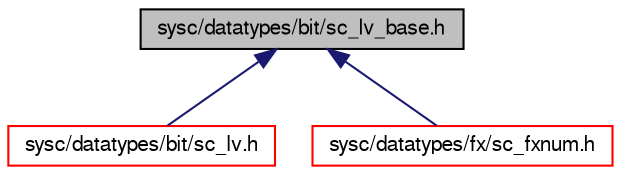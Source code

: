 digraph G
{
  edge [fontname="FreeSans",fontsize="10",labelfontname="FreeSans",labelfontsize="10"];
  node [fontname="FreeSans",fontsize="10",shape=record];
  Node1 [label="sysc/datatypes/bit/sc_lv_base.h",height=0.2,width=0.4,color="black", fillcolor="grey75", style="filled" fontcolor="black"];
  Node1 -> Node2 [dir=back,color="midnightblue",fontsize="10",style="solid",fontname="FreeSans"];
  Node2 [label="sysc/datatypes/bit/sc_lv.h",height=0.2,width=0.4,color="red", fillcolor="white", style="filled",URL="$a00302.html"];
  Node1 -> Node3 [dir=back,color="midnightblue",fontsize="10",style="solid",fontname="FreeSans"];
  Node3 [label="sysc/datatypes/fx/sc_fxnum.h",height=0.2,width=0.4,color="red", fillcolor="white", style="filled",URL="$a00312.html"];
}
